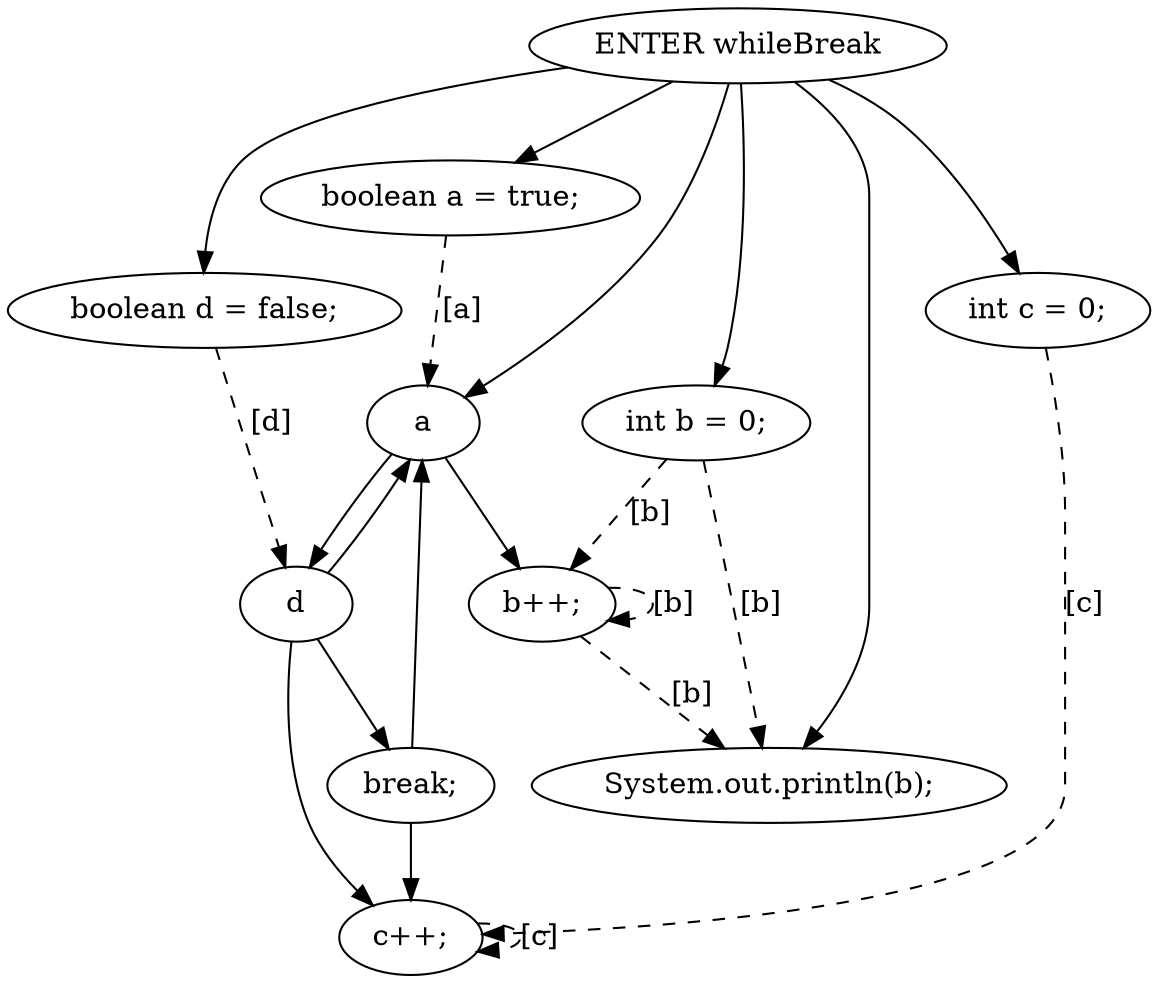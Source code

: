 digraph G {
  0 [ label="ENTER whileBreak" ];
  2 [ label="boolean a = true;" ];
  3 [ label="boolean d = false;" ];
  4 [ label="int b = 0;" ];
  5 [ label="int c = 0;" ];
  6 [ label="a" ];
  7 [ label="b++;" ];
  8 [ label="d" ];
  9 [ label="break;" ];
  10 [ label="c++;" ];
  11 [ label="System.out.println(b);" ];
  2 -> 6 [ style="dashed" label="[a]" ];
  4 -> 7 [ style="dashed" label="[b]" ];
  7 -> 7 [ style="dashed" label="[b]" ];
  3 -> 8 [ style="dashed" label="[d]" ];
  5 -> 10 [ style="dashed" label="[c]" ];
  10 -> 10 [ style="dashed" label="[c]" ];
  4 -> 11 [ style="dashed" label="[b]" ];
  7 -> 11 [ style="dashed" label="[b]" ];
  0 -> 2 [ ];
  0 -> 3 [ ];
  0 -> 4 [ ];
  0 -> 5 [ ];
  0 -> 6 [ ];
  0 -> 11 [ ];
  6 -> 7 [ ];
  6 -> 8 [ ];
  8 -> 9 [ ];
  9 -> 10 [ ];
  9 -> 6 [ ];
  8 -> 10 [ ];
  8 -> 6 [ ];
}
